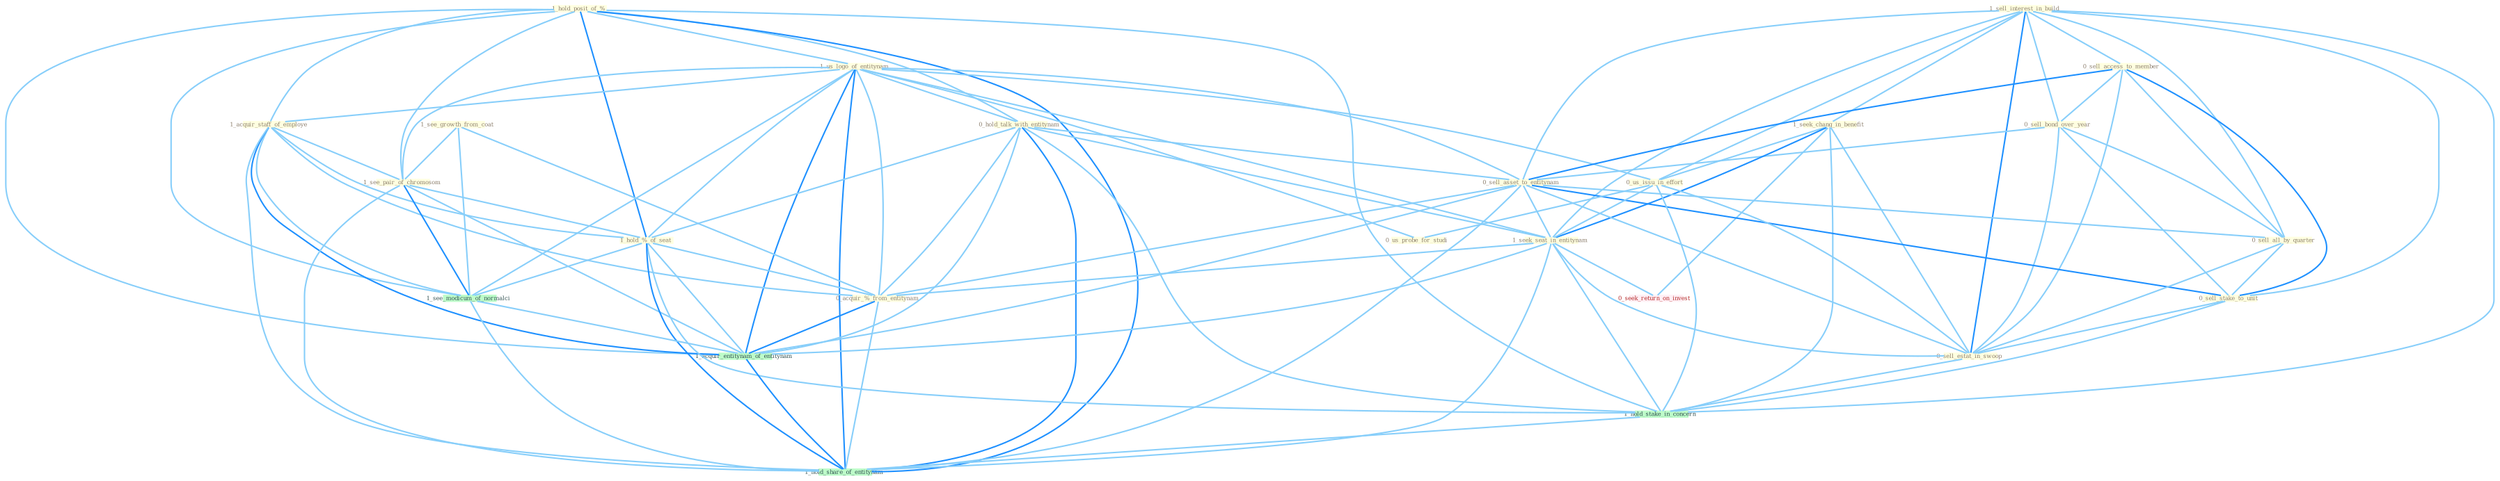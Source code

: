 Graph G{ 
    node
    [shape=polygon,style=filled,width=.5,height=.06,color="#BDFCC9",fixedsize=true,fontsize=4,
    fontcolor="#2f4f4f"];
    {node
    [color="#ffffe0", fontcolor="#8b7d6b"] "1_hold_posit_of_% " "1_us_logo_of_entitynam " "0_hold_talk_with_entitynam " "1_sell_interest_in_build " "0_sell_access_to_member " "1_see_growth_from_coat " "0_sell_bond_over_year " "1_seek_chang_in_benefit " "1_acquir_staff_of_employe " "0_sell_asset_to_entitynam " "1_see_pair_of_chromosom " "0_sell_all_by_quarter " "0_us_issu_in_effort " "1_hold_%_of_seat " "0_us_probe_for_studi " "0_sell_stake_to_unit " "1_seek_seat_in_entitynam " "0_sell_estat_in_swoop " "0_acquir_%_from_entitynam "}
{node [color="#fff0f5", fontcolor="#b22222"] "0_seek_return_on_invest "}
edge [color="#B0E2FF"];

	"1_hold_posit_of_% " -- "1_us_logo_of_entitynam " [w="1", color="#87cefa" ];
	"1_hold_posit_of_% " -- "0_hold_talk_with_entitynam " [w="1", color="#87cefa" ];
	"1_hold_posit_of_% " -- "1_acquir_staff_of_employe " [w="1", color="#87cefa" ];
	"1_hold_posit_of_% " -- "1_see_pair_of_chromosom " [w="1", color="#87cefa" ];
	"1_hold_posit_of_% " -- "1_hold_%_of_seat " [w="2", color="#1e90ff" , len=0.8];
	"1_hold_posit_of_% " -- "1_hold_stake_in_concern " [w="1", color="#87cefa" ];
	"1_hold_posit_of_% " -- "1_see_modicum_of_normalci " [w="1", color="#87cefa" ];
	"1_hold_posit_of_% " -- "1_acquir_entitynam_of_entitynam " [w="1", color="#87cefa" ];
	"1_hold_posit_of_% " -- "1_hold_share_of_entitynam " [w="2", color="#1e90ff" , len=0.8];
	"1_us_logo_of_entitynam " -- "0_hold_talk_with_entitynam " [w="1", color="#87cefa" ];
	"1_us_logo_of_entitynam " -- "1_acquir_staff_of_employe " [w="1", color="#87cefa" ];
	"1_us_logo_of_entitynam " -- "0_sell_asset_to_entitynam " [w="1", color="#87cefa" ];
	"1_us_logo_of_entitynam " -- "1_see_pair_of_chromosom " [w="1", color="#87cefa" ];
	"1_us_logo_of_entitynam " -- "0_us_issu_in_effort " [w="1", color="#87cefa" ];
	"1_us_logo_of_entitynam " -- "1_hold_%_of_seat " [w="1", color="#87cefa" ];
	"1_us_logo_of_entitynam " -- "0_us_probe_for_studi " [w="1", color="#87cefa" ];
	"1_us_logo_of_entitynam " -- "1_seek_seat_in_entitynam " [w="1", color="#87cefa" ];
	"1_us_logo_of_entitynam " -- "0_acquir_%_from_entitynam " [w="1", color="#87cefa" ];
	"1_us_logo_of_entitynam " -- "1_see_modicum_of_normalci " [w="1", color="#87cefa" ];
	"1_us_logo_of_entitynam " -- "1_acquir_entitynam_of_entitynam " [w="2", color="#1e90ff" , len=0.8];
	"1_us_logo_of_entitynam " -- "1_hold_share_of_entitynam " [w="2", color="#1e90ff" , len=0.8];
	"0_hold_talk_with_entitynam " -- "0_sell_asset_to_entitynam " [w="1", color="#87cefa" ];
	"0_hold_talk_with_entitynam " -- "1_hold_%_of_seat " [w="1", color="#87cefa" ];
	"0_hold_talk_with_entitynam " -- "1_seek_seat_in_entitynam " [w="1", color="#87cefa" ];
	"0_hold_talk_with_entitynam " -- "0_acquir_%_from_entitynam " [w="1", color="#87cefa" ];
	"0_hold_talk_with_entitynam " -- "1_hold_stake_in_concern " [w="1", color="#87cefa" ];
	"0_hold_talk_with_entitynam " -- "1_acquir_entitynam_of_entitynam " [w="1", color="#87cefa" ];
	"0_hold_talk_with_entitynam " -- "1_hold_share_of_entitynam " [w="2", color="#1e90ff" , len=0.8];
	"1_sell_interest_in_build " -- "0_sell_access_to_member " [w="1", color="#87cefa" ];
	"1_sell_interest_in_build " -- "0_sell_bond_over_year " [w="1", color="#87cefa" ];
	"1_sell_interest_in_build " -- "1_seek_chang_in_benefit " [w="1", color="#87cefa" ];
	"1_sell_interest_in_build " -- "0_sell_asset_to_entitynam " [w="1", color="#87cefa" ];
	"1_sell_interest_in_build " -- "0_sell_all_by_quarter " [w="1", color="#87cefa" ];
	"1_sell_interest_in_build " -- "0_us_issu_in_effort " [w="1", color="#87cefa" ];
	"1_sell_interest_in_build " -- "0_sell_stake_to_unit " [w="1", color="#87cefa" ];
	"1_sell_interest_in_build " -- "1_seek_seat_in_entitynam " [w="1", color="#87cefa" ];
	"1_sell_interest_in_build " -- "0_sell_estat_in_swoop " [w="2", color="#1e90ff" , len=0.8];
	"1_sell_interest_in_build " -- "1_hold_stake_in_concern " [w="1", color="#87cefa" ];
	"0_sell_access_to_member " -- "0_sell_bond_over_year " [w="1", color="#87cefa" ];
	"0_sell_access_to_member " -- "0_sell_asset_to_entitynam " [w="2", color="#1e90ff" , len=0.8];
	"0_sell_access_to_member " -- "0_sell_all_by_quarter " [w="1", color="#87cefa" ];
	"0_sell_access_to_member " -- "0_sell_stake_to_unit " [w="2", color="#1e90ff" , len=0.8];
	"0_sell_access_to_member " -- "0_sell_estat_in_swoop " [w="1", color="#87cefa" ];
	"1_see_growth_from_coat " -- "1_see_pair_of_chromosom " [w="1", color="#87cefa" ];
	"1_see_growth_from_coat " -- "0_acquir_%_from_entitynam " [w="1", color="#87cefa" ];
	"1_see_growth_from_coat " -- "1_see_modicum_of_normalci " [w="1", color="#87cefa" ];
	"0_sell_bond_over_year " -- "0_sell_asset_to_entitynam " [w="1", color="#87cefa" ];
	"0_sell_bond_over_year " -- "0_sell_all_by_quarter " [w="1", color="#87cefa" ];
	"0_sell_bond_over_year " -- "0_sell_stake_to_unit " [w="1", color="#87cefa" ];
	"0_sell_bond_over_year " -- "0_sell_estat_in_swoop " [w="1", color="#87cefa" ];
	"1_seek_chang_in_benefit " -- "0_us_issu_in_effort " [w="1", color="#87cefa" ];
	"1_seek_chang_in_benefit " -- "1_seek_seat_in_entitynam " [w="2", color="#1e90ff" , len=0.8];
	"1_seek_chang_in_benefit " -- "0_sell_estat_in_swoop " [w="1", color="#87cefa" ];
	"1_seek_chang_in_benefit " -- "1_hold_stake_in_concern " [w="1", color="#87cefa" ];
	"1_seek_chang_in_benefit " -- "0_seek_return_on_invest " [w="1", color="#87cefa" ];
	"1_acquir_staff_of_employe " -- "1_see_pair_of_chromosom " [w="1", color="#87cefa" ];
	"1_acquir_staff_of_employe " -- "1_hold_%_of_seat " [w="1", color="#87cefa" ];
	"1_acquir_staff_of_employe " -- "0_acquir_%_from_entitynam " [w="1", color="#87cefa" ];
	"1_acquir_staff_of_employe " -- "1_see_modicum_of_normalci " [w="1", color="#87cefa" ];
	"1_acquir_staff_of_employe " -- "1_acquir_entitynam_of_entitynam " [w="2", color="#1e90ff" , len=0.8];
	"1_acquir_staff_of_employe " -- "1_hold_share_of_entitynam " [w="1", color="#87cefa" ];
	"0_sell_asset_to_entitynam " -- "0_sell_all_by_quarter " [w="1", color="#87cefa" ];
	"0_sell_asset_to_entitynam " -- "0_sell_stake_to_unit " [w="2", color="#1e90ff" , len=0.8];
	"0_sell_asset_to_entitynam " -- "1_seek_seat_in_entitynam " [w="1", color="#87cefa" ];
	"0_sell_asset_to_entitynam " -- "0_sell_estat_in_swoop " [w="1", color="#87cefa" ];
	"0_sell_asset_to_entitynam " -- "0_acquir_%_from_entitynam " [w="1", color="#87cefa" ];
	"0_sell_asset_to_entitynam " -- "1_acquir_entitynam_of_entitynam " [w="1", color="#87cefa" ];
	"0_sell_asset_to_entitynam " -- "1_hold_share_of_entitynam " [w="1", color="#87cefa" ];
	"1_see_pair_of_chromosom " -- "1_hold_%_of_seat " [w="1", color="#87cefa" ];
	"1_see_pair_of_chromosom " -- "1_see_modicum_of_normalci " [w="2", color="#1e90ff" , len=0.8];
	"1_see_pair_of_chromosom " -- "1_acquir_entitynam_of_entitynam " [w="1", color="#87cefa" ];
	"1_see_pair_of_chromosom " -- "1_hold_share_of_entitynam " [w="1", color="#87cefa" ];
	"0_sell_all_by_quarter " -- "0_sell_stake_to_unit " [w="1", color="#87cefa" ];
	"0_sell_all_by_quarter " -- "0_sell_estat_in_swoop " [w="1", color="#87cefa" ];
	"0_us_issu_in_effort " -- "0_us_probe_for_studi " [w="1", color="#87cefa" ];
	"0_us_issu_in_effort " -- "1_seek_seat_in_entitynam " [w="1", color="#87cefa" ];
	"0_us_issu_in_effort " -- "0_sell_estat_in_swoop " [w="1", color="#87cefa" ];
	"0_us_issu_in_effort " -- "1_hold_stake_in_concern " [w="1", color="#87cefa" ];
	"1_hold_%_of_seat " -- "0_acquir_%_from_entitynam " [w="1", color="#87cefa" ];
	"1_hold_%_of_seat " -- "1_hold_stake_in_concern " [w="1", color="#87cefa" ];
	"1_hold_%_of_seat " -- "1_see_modicum_of_normalci " [w="1", color="#87cefa" ];
	"1_hold_%_of_seat " -- "1_acquir_entitynam_of_entitynam " [w="1", color="#87cefa" ];
	"1_hold_%_of_seat " -- "1_hold_share_of_entitynam " [w="2", color="#1e90ff" , len=0.8];
	"0_sell_stake_to_unit " -- "0_sell_estat_in_swoop " [w="1", color="#87cefa" ];
	"0_sell_stake_to_unit " -- "1_hold_stake_in_concern " [w="1", color="#87cefa" ];
	"1_seek_seat_in_entitynam " -- "0_sell_estat_in_swoop " [w="1", color="#87cefa" ];
	"1_seek_seat_in_entitynam " -- "0_acquir_%_from_entitynam " [w="1", color="#87cefa" ];
	"1_seek_seat_in_entitynam " -- "1_hold_stake_in_concern " [w="1", color="#87cefa" ];
	"1_seek_seat_in_entitynam " -- "0_seek_return_on_invest " [w="1", color="#87cefa" ];
	"1_seek_seat_in_entitynam " -- "1_acquir_entitynam_of_entitynam " [w="1", color="#87cefa" ];
	"1_seek_seat_in_entitynam " -- "1_hold_share_of_entitynam " [w="1", color="#87cefa" ];
	"0_sell_estat_in_swoop " -- "1_hold_stake_in_concern " [w="1", color="#87cefa" ];
	"0_acquir_%_from_entitynam " -- "1_acquir_entitynam_of_entitynam " [w="2", color="#1e90ff" , len=0.8];
	"0_acquir_%_from_entitynam " -- "1_hold_share_of_entitynam " [w="1", color="#87cefa" ];
	"1_hold_stake_in_concern " -- "1_hold_share_of_entitynam " [w="1", color="#87cefa" ];
	"1_see_modicum_of_normalci " -- "1_acquir_entitynam_of_entitynam " [w="1", color="#87cefa" ];
	"1_see_modicum_of_normalci " -- "1_hold_share_of_entitynam " [w="1", color="#87cefa" ];
	"1_acquir_entitynam_of_entitynam " -- "1_hold_share_of_entitynam " [w="2", color="#1e90ff" , len=0.8];
}